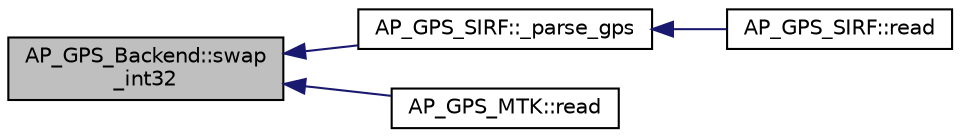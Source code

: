 digraph "AP_GPS_Backend::swap_int32"
{
 // INTERACTIVE_SVG=YES
  edge [fontname="Helvetica",fontsize="10",labelfontname="Helvetica",labelfontsize="10"];
  node [fontname="Helvetica",fontsize="10",shape=record];
  rankdir="LR";
  Node1 [label="AP_GPS_Backend::swap\l_int32",height=0.2,width=0.4,color="black", fillcolor="grey75", style="filled", fontcolor="black"];
  Node1 -> Node2 [dir="back",color="midnightblue",fontsize="10",style="solid",fontname="Helvetica"];
  Node2 [label="AP_GPS_SIRF::_parse_gps",height=0.2,width=0.4,color="black", fillcolor="white", style="filled",URL="$classAP__GPS__SIRF.html#a8f00a5a9874a5be15024cd1895b387fc"];
  Node2 -> Node3 [dir="back",color="midnightblue",fontsize="10",style="solid",fontname="Helvetica"];
  Node3 [label="AP_GPS_SIRF::read",height=0.2,width=0.4,color="black", fillcolor="white", style="filled",URL="$classAP__GPS__SIRF.html#a8ce1b69e02ab95da6f4deff7abcf51b3"];
  Node1 -> Node4 [dir="back",color="midnightblue",fontsize="10",style="solid",fontname="Helvetica"];
  Node4 [label="AP_GPS_MTK::read",height=0.2,width=0.4,color="black", fillcolor="white", style="filled",URL="$classAP__GPS__MTK.html#a92d23465c7b621f93040fd304e9519ce"];
}
